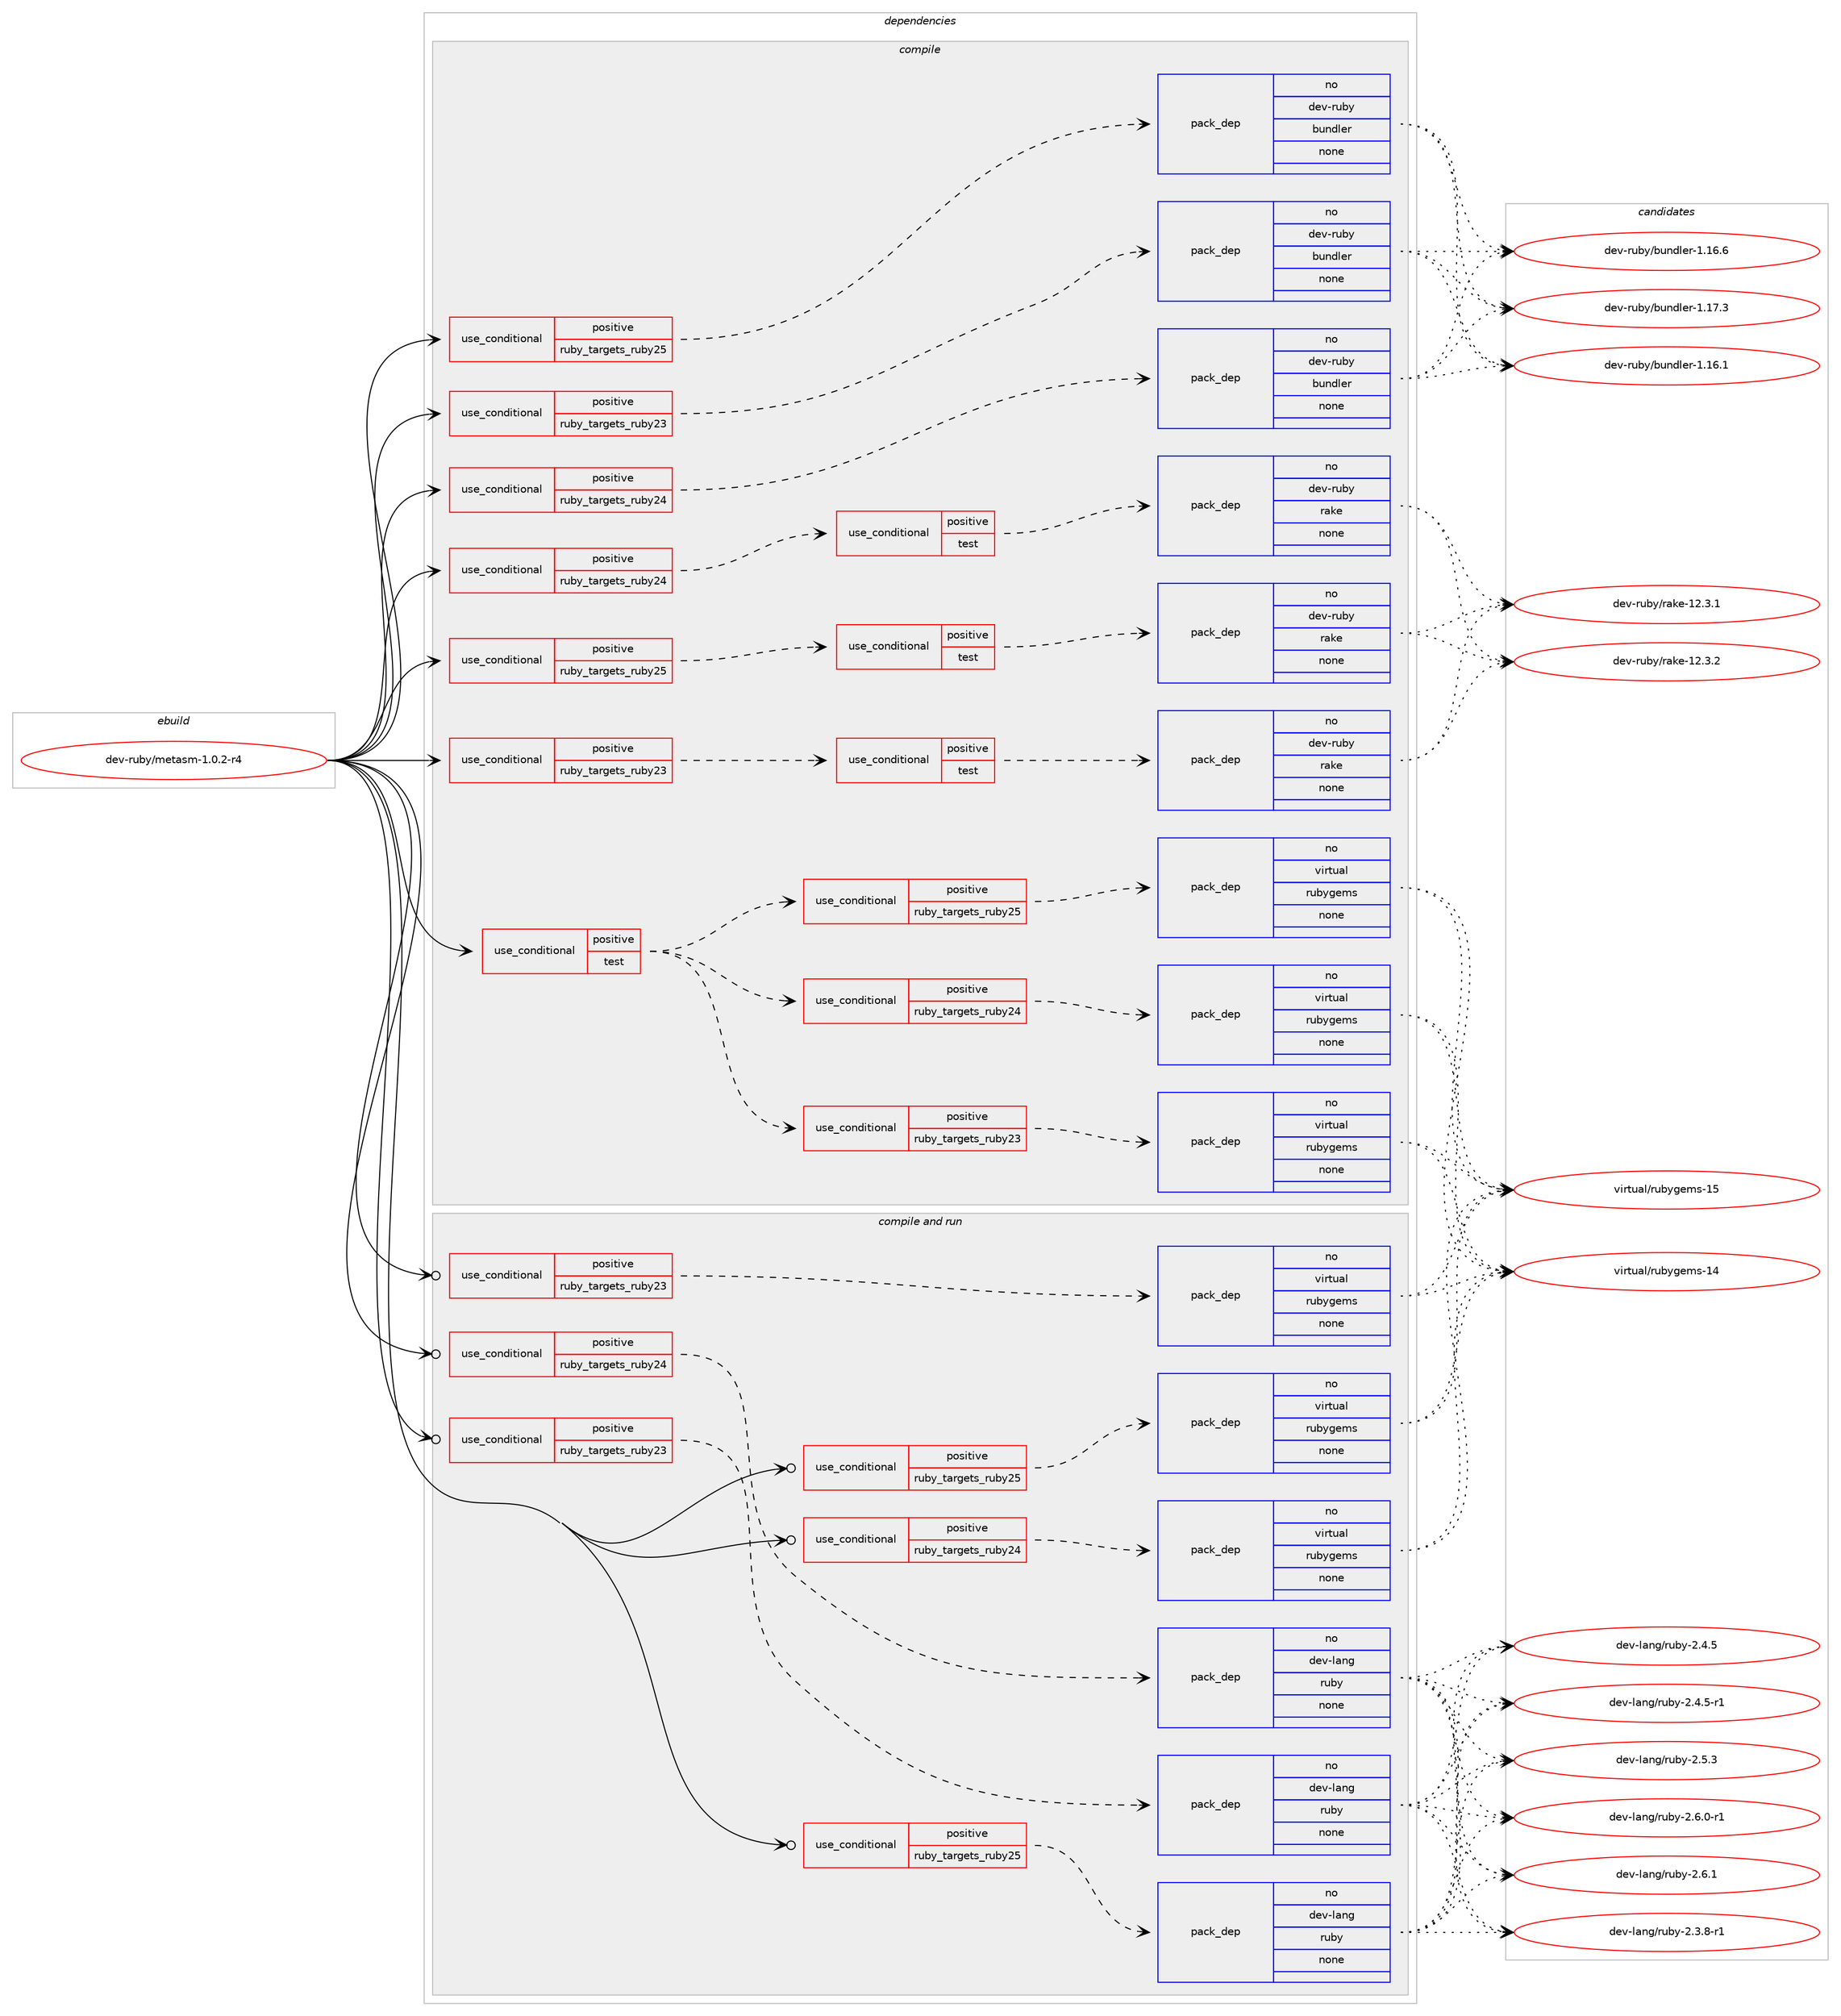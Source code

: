 digraph prolog {

# *************
# Graph options
# *************

newrank=true;
concentrate=true;
compound=true;
graph [rankdir=LR,fontname=Helvetica,fontsize=10,ranksep=1.5];#, ranksep=2.5, nodesep=0.2];
edge  [arrowhead=vee];
node  [fontname=Helvetica,fontsize=10];

# **********
# The ebuild
# **********

subgraph cluster_leftcol {
color=gray;
rank=same;
label=<<i>ebuild</i>>;
id [label="dev-ruby/metasm-1.0.2-r4", color=red, width=4, href="../dev-ruby/metasm-1.0.2-r4.svg"];
}

# ****************
# The dependencies
# ****************

subgraph cluster_midcol {
color=gray;
label=<<i>dependencies</i>>;
subgraph cluster_compile {
fillcolor="#eeeeee";
style=filled;
label=<<i>compile</i>>;
subgraph cond405353 {
dependency1503929 [label=<<TABLE BORDER="0" CELLBORDER="1" CELLSPACING="0" CELLPADDING="4"><TR><TD ROWSPAN="3" CELLPADDING="10">use_conditional</TD></TR><TR><TD>positive</TD></TR><TR><TD>ruby_targets_ruby23</TD></TR></TABLE>>, shape=none, color=red];
subgraph cond405354 {
dependency1503930 [label=<<TABLE BORDER="0" CELLBORDER="1" CELLSPACING="0" CELLPADDING="4"><TR><TD ROWSPAN="3" CELLPADDING="10">use_conditional</TD></TR><TR><TD>positive</TD></TR><TR><TD>test</TD></TR></TABLE>>, shape=none, color=red];
subgraph pack1075115 {
dependency1503931 [label=<<TABLE BORDER="0" CELLBORDER="1" CELLSPACING="0" CELLPADDING="4" WIDTH="220"><TR><TD ROWSPAN="6" CELLPADDING="30">pack_dep</TD></TR><TR><TD WIDTH="110">no</TD></TR><TR><TD>dev-ruby</TD></TR><TR><TD>rake</TD></TR><TR><TD>none</TD></TR><TR><TD></TD></TR></TABLE>>, shape=none, color=blue];
}
dependency1503930:e -> dependency1503931:w [weight=20,style="dashed",arrowhead="vee"];
}
dependency1503929:e -> dependency1503930:w [weight=20,style="dashed",arrowhead="vee"];
}
id:e -> dependency1503929:w [weight=20,style="solid",arrowhead="vee"];
subgraph cond405355 {
dependency1503932 [label=<<TABLE BORDER="0" CELLBORDER="1" CELLSPACING="0" CELLPADDING="4"><TR><TD ROWSPAN="3" CELLPADDING="10">use_conditional</TD></TR><TR><TD>positive</TD></TR><TR><TD>ruby_targets_ruby23</TD></TR></TABLE>>, shape=none, color=red];
subgraph pack1075116 {
dependency1503933 [label=<<TABLE BORDER="0" CELLBORDER="1" CELLSPACING="0" CELLPADDING="4" WIDTH="220"><TR><TD ROWSPAN="6" CELLPADDING="30">pack_dep</TD></TR><TR><TD WIDTH="110">no</TD></TR><TR><TD>dev-ruby</TD></TR><TR><TD>bundler</TD></TR><TR><TD>none</TD></TR><TR><TD></TD></TR></TABLE>>, shape=none, color=blue];
}
dependency1503932:e -> dependency1503933:w [weight=20,style="dashed",arrowhead="vee"];
}
id:e -> dependency1503932:w [weight=20,style="solid",arrowhead="vee"];
subgraph cond405356 {
dependency1503934 [label=<<TABLE BORDER="0" CELLBORDER="1" CELLSPACING="0" CELLPADDING="4"><TR><TD ROWSPAN="3" CELLPADDING="10">use_conditional</TD></TR><TR><TD>positive</TD></TR><TR><TD>ruby_targets_ruby24</TD></TR></TABLE>>, shape=none, color=red];
subgraph cond405357 {
dependency1503935 [label=<<TABLE BORDER="0" CELLBORDER="1" CELLSPACING="0" CELLPADDING="4"><TR><TD ROWSPAN="3" CELLPADDING="10">use_conditional</TD></TR><TR><TD>positive</TD></TR><TR><TD>test</TD></TR></TABLE>>, shape=none, color=red];
subgraph pack1075117 {
dependency1503936 [label=<<TABLE BORDER="0" CELLBORDER="1" CELLSPACING="0" CELLPADDING="4" WIDTH="220"><TR><TD ROWSPAN="6" CELLPADDING="30">pack_dep</TD></TR><TR><TD WIDTH="110">no</TD></TR><TR><TD>dev-ruby</TD></TR><TR><TD>rake</TD></TR><TR><TD>none</TD></TR><TR><TD></TD></TR></TABLE>>, shape=none, color=blue];
}
dependency1503935:e -> dependency1503936:w [weight=20,style="dashed",arrowhead="vee"];
}
dependency1503934:e -> dependency1503935:w [weight=20,style="dashed",arrowhead="vee"];
}
id:e -> dependency1503934:w [weight=20,style="solid",arrowhead="vee"];
subgraph cond405358 {
dependency1503937 [label=<<TABLE BORDER="0" CELLBORDER="1" CELLSPACING="0" CELLPADDING="4"><TR><TD ROWSPAN="3" CELLPADDING="10">use_conditional</TD></TR><TR><TD>positive</TD></TR><TR><TD>ruby_targets_ruby24</TD></TR></TABLE>>, shape=none, color=red];
subgraph pack1075118 {
dependency1503938 [label=<<TABLE BORDER="0" CELLBORDER="1" CELLSPACING="0" CELLPADDING="4" WIDTH="220"><TR><TD ROWSPAN="6" CELLPADDING="30">pack_dep</TD></TR><TR><TD WIDTH="110">no</TD></TR><TR><TD>dev-ruby</TD></TR><TR><TD>bundler</TD></TR><TR><TD>none</TD></TR><TR><TD></TD></TR></TABLE>>, shape=none, color=blue];
}
dependency1503937:e -> dependency1503938:w [weight=20,style="dashed",arrowhead="vee"];
}
id:e -> dependency1503937:w [weight=20,style="solid",arrowhead="vee"];
subgraph cond405359 {
dependency1503939 [label=<<TABLE BORDER="0" CELLBORDER="1" CELLSPACING="0" CELLPADDING="4"><TR><TD ROWSPAN="3" CELLPADDING="10">use_conditional</TD></TR><TR><TD>positive</TD></TR><TR><TD>ruby_targets_ruby25</TD></TR></TABLE>>, shape=none, color=red];
subgraph cond405360 {
dependency1503940 [label=<<TABLE BORDER="0" CELLBORDER="1" CELLSPACING="0" CELLPADDING="4"><TR><TD ROWSPAN="3" CELLPADDING="10">use_conditional</TD></TR><TR><TD>positive</TD></TR><TR><TD>test</TD></TR></TABLE>>, shape=none, color=red];
subgraph pack1075119 {
dependency1503941 [label=<<TABLE BORDER="0" CELLBORDER="1" CELLSPACING="0" CELLPADDING="4" WIDTH="220"><TR><TD ROWSPAN="6" CELLPADDING="30">pack_dep</TD></TR><TR><TD WIDTH="110">no</TD></TR><TR><TD>dev-ruby</TD></TR><TR><TD>rake</TD></TR><TR><TD>none</TD></TR><TR><TD></TD></TR></TABLE>>, shape=none, color=blue];
}
dependency1503940:e -> dependency1503941:w [weight=20,style="dashed",arrowhead="vee"];
}
dependency1503939:e -> dependency1503940:w [weight=20,style="dashed",arrowhead="vee"];
}
id:e -> dependency1503939:w [weight=20,style="solid",arrowhead="vee"];
subgraph cond405361 {
dependency1503942 [label=<<TABLE BORDER="0" CELLBORDER="1" CELLSPACING="0" CELLPADDING="4"><TR><TD ROWSPAN="3" CELLPADDING="10">use_conditional</TD></TR><TR><TD>positive</TD></TR><TR><TD>ruby_targets_ruby25</TD></TR></TABLE>>, shape=none, color=red];
subgraph pack1075120 {
dependency1503943 [label=<<TABLE BORDER="0" CELLBORDER="1" CELLSPACING="0" CELLPADDING="4" WIDTH="220"><TR><TD ROWSPAN="6" CELLPADDING="30">pack_dep</TD></TR><TR><TD WIDTH="110">no</TD></TR><TR><TD>dev-ruby</TD></TR><TR><TD>bundler</TD></TR><TR><TD>none</TD></TR><TR><TD></TD></TR></TABLE>>, shape=none, color=blue];
}
dependency1503942:e -> dependency1503943:w [weight=20,style="dashed",arrowhead="vee"];
}
id:e -> dependency1503942:w [weight=20,style="solid",arrowhead="vee"];
subgraph cond405362 {
dependency1503944 [label=<<TABLE BORDER="0" CELLBORDER="1" CELLSPACING="0" CELLPADDING="4"><TR><TD ROWSPAN="3" CELLPADDING="10">use_conditional</TD></TR><TR><TD>positive</TD></TR><TR><TD>test</TD></TR></TABLE>>, shape=none, color=red];
subgraph cond405363 {
dependency1503945 [label=<<TABLE BORDER="0" CELLBORDER="1" CELLSPACING="0" CELLPADDING="4"><TR><TD ROWSPAN="3" CELLPADDING="10">use_conditional</TD></TR><TR><TD>positive</TD></TR><TR><TD>ruby_targets_ruby23</TD></TR></TABLE>>, shape=none, color=red];
subgraph pack1075121 {
dependency1503946 [label=<<TABLE BORDER="0" CELLBORDER="1" CELLSPACING="0" CELLPADDING="4" WIDTH="220"><TR><TD ROWSPAN="6" CELLPADDING="30">pack_dep</TD></TR><TR><TD WIDTH="110">no</TD></TR><TR><TD>virtual</TD></TR><TR><TD>rubygems</TD></TR><TR><TD>none</TD></TR><TR><TD></TD></TR></TABLE>>, shape=none, color=blue];
}
dependency1503945:e -> dependency1503946:w [weight=20,style="dashed",arrowhead="vee"];
}
dependency1503944:e -> dependency1503945:w [weight=20,style="dashed",arrowhead="vee"];
subgraph cond405364 {
dependency1503947 [label=<<TABLE BORDER="0" CELLBORDER="1" CELLSPACING="0" CELLPADDING="4"><TR><TD ROWSPAN="3" CELLPADDING="10">use_conditional</TD></TR><TR><TD>positive</TD></TR><TR><TD>ruby_targets_ruby24</TD></TR></TABLE>>, shape=none, color=red];
subgraph pack1075122 {
dependency1503948 [label=<<TABLE BORDER="0" CELLBORDER="1" CELLSPACING="0" CELLPADDING="4" WIDTH="220"><TR><TD ROWSPAN="6" CELLPADDING="30">pack_dep</TD></TR><TR><TD WIDTH="110">no</TD></TR><TR><TD>virtual</TD></TR><TR><TD>rubygems</TD></TR><TR><TD>none</TD></TR><TR><TD></TD></TR></TABLE>>, shape=none, color=blue];
}
dependency1503947:e -> dependency1503948:w [weight=20,style="dashed",arrowhead="vee"];
}
dependency1503944:e -> dependency1503947:w [weight=20,style="dashed",arrowhead="vee"];
subgraph cond405365 {
dependency1503949 [label=<<TABLE BORDER="0" CELLBORDER="1" CELLSPACING="0" CELLPADDING="4"><TR><TD ROWSPAN="3" CELLPADDING="10">use_conditional</TD></TR><TR><TD>positive</TD></TR><TR><TD>ruby_targets_ruby25</TD></TR></TABLE>>, shape=none, color=red];
subgraph pack1075123 {
dependency1503950 [label=<<TABLE BORDER="0" CELLBORDER="1" CELLSPACING="0" CELLPADDING="4" WIDTH="220"><TR><TD ROWSPAN="6" CELLPADDING="30">pack_dep</TD></TR><TR><TD WIDTH="110">no</TD></TR><TR><TD>virtual</TD></TR><TR><TD>rubygems</TD></TR><TR><TD>none</TD></TR><TR><TD></TD></TR></TABLE>>, shape=none, color=blue];
}
dependency1503949:e -> dependency1503950:w [weight=20,style="dashed",arrowhead="vee"];
}
dependency1503944:e -> dependency1503949:w [weight=20,style="dashed",arrowhead="vee"];
}
id:e -> dependency1503944:w [weight=20,style="solid",arrowhead="vee"];
}
subgraph cluster_compileandrun {
fillcolor="#eeeeee";
style=filled;
label=<<i>compile and run</i>>;
subgraph cond405366 {
dependency1503951 [label=<<TABLE BORDER="0" CELLBORDER="1" CELLSPACING="0" CELLPADDING="4"><TR><TD ROWSPAN="3" CELLPADDING="10">use_conditional</TD></TR><TR><TD>positive</TD></TR><TR><TD>ruby_targets_ruby23</TD></TR></TABLE>>, shape=none, color=red];
subgraph pack1075124 {
dependency1503952 [label=<<TABLE BORDER="0" CELLBORDER="1" CELLSPACING="0" CELLPADDING="4" WIDTH="220"><TR><TD ROWSPAN="6" CELLPADDING="30">pack_dep</TD></TR><TR><TD WIDTH="110">no</TD></TR><TR><TD>dev-lang</TD></TR><TR><TD>ruby</TD></TR><TR><TD>none</TD></TR><TR><TD></TD></TR></TABLE>>, shape=none, color=blue];
}
dependency1503951:e -> dependency1503952:w [weight=20,style="dashed",arrowhead="vee"];
}
id:e -> dependency1503951:w [weight=20,style="solid",arrowhead="odotvee"];
subgraph cond405367 {
dependency1503953 [label=<<TABLE BORDER="0" CELLBORDER="1" CELLSPACING="0" CELLPADDING="4"><TR><TD ROWSPAN="3" CELLPADDING="10">use_conditional</TD></TR><TR><TD>positive</TD></TR><TR><TD>ruby_targets_ruby23</TD></TR></TABLE>>, shape=none, color=red];
subgraph pack1075125 {
dependency1503954 [label=<<TABLE BORDER="0" CELLBORDER="1" CELLSPACING="0" CELLPADDING="4" WIDTH="220"><TR><TD ROWSPAN="6" CELLPADDING="30">pack_dep</TD></TR><TR><TD WIDTH="110">no</TD></TR><TR><TD>virtual</TD></TR><TR><TD>rubygems</TD></TR><TR><TD>none</TD></TR><TR><TD></TD></TR></TABLE>>, shape=none, color=blue];
}
dependency1503953:e -> dependency1503954:w [weight=20,style="dashed",arrowhead="vee"];
}
id:e -> dependency1503953:w [weight=20,style="solid",arrowhead="odotvee"];
subgraph cond405368 {
dependency1503955 [label=<<TABLE BORDER="0" CELLBORDER="1" CELLSPACING="0" CELLPADDING="4"><TR><TD ROWSPAN="3" CELLPADDING="10">use_conditional</TD></TR><TR><TD>positive</TD></TR><TR><TD>ruby_targets_ruby24</TD></TR></TABLE>>, shape=none, color=red];
subgraph pack1075126 {
dependency1503956 [label=<<TABLE BORDER="0" CELLBORDER="1" CELLSPACING="0" CELLPADDING="4" WIDTH="220"><TR><TD ROWSPAN="6" CELLPADDING="30">pack_dep</TD></TR><TR><TD WIDTH="110">no</TD></TR><TR><TD>dev-lang</TD></TR><TR><TD>ruby</TD></TR><TR><TD>none</TD></TR><TR><TD></TD></TR></TABLE>>, shape=none, color=blue];
}
dependency1503955:e -> dependency1503956:w [weight=20,style="dashed",arrowhead="vee"];
}
id:e -> dependency1503955:w [weight=20,style="solid",arrowhead="odotvee"];
subgraph cond405369 {
dependency1503957 [label=<<TABLE BORDER="0" CELLBORDER="1" CELLSPACING="0" CELLPADDING="4"><TR><TD ROWSPAN="3" CELLPADDING="10">use_conditional</TD></TR><TR><TD>positive</TD></TR><TR><TD>ruby_targets_ruby24</TD></TR></TABLE>>, shape=none, color=red];
subgraph pack1075127 {
dependency1503958 [label=<<TABLE BORDER="0" CELLBORDER="1" CELLSPACING="0" CELLPADDING="4" WIDTH="220"><TR><TD ROWSPAN="6" CELLPADDING="30">pack_dep</TD></TR><TR><TD WIDTH="110">no</TD></TR><TR><TD>virtual</TD></TR><TR><TD>rubygems</TD></TR><TR><TD>none</TD></TR><TR><TD></TD></TR></TABLE>>, shape=none, color=blue];
}
dependency1503957:e -> dependency1503958:w [weight=20,style="dashed",arrowhead="vee"];
}
id:e -> dependency1503957:w [weight=20,style="solid",arrowhead="odotvee"];
subgraph cond405370 {
dependency1503959 [label=<<TABLE BORDER="0" CELLBORDER="1" CELLSPACING="0" CELLPADDING="4"><TR><TD ROWSPAN="3" CELLPADDING="10">use_conditional</TD></TR><TR><TD>positive</TD></TR><TR><TD>ruby_targets_ruby25</TD></TR></TABLE>>, shape=none, color=red];
subgraph pack1075128 {
dependency1503960 [label=<<TABLE BORDER="0" CELLBORDER="1" CELLSPACING="0" CELLPADDING="4" WIDTH="220"><TR><TD ROWSPAN="6" CELLPADDING="30">pack_dep</TD></TR><TR><TD WIDTH="110">no</TD></TR><TR><TD>dev-lang</TD></TR><TR><TD>ruby</TD></TR><TR><TD>none</TD></TR><TR><TD></TD></TR></TABLE>>, shape=none, color=blue];
}
dependency1503959:e -> dependency1503960:w [weight=20,style="dashed",arrowhead="vee"];
}
id:e -> dependency1503959:w [weight=20,style="solid",arrowhead="odotvee"];
subgraph cond405371 {
dependency1503961 [label=<<TABLE BORDER="0" CELLBORDER="1" CELLSPACING="0" CELLPADDING="4"><TR><TD ROWSPAN="3" CELLPADDING="10">use_conditional</TD></TR><TR><TD>positive</TD></TR><TR><TD>ruby_targets_ruby25</TD></TR></TABLE>>, shape=none, color=red];
subgraph pack1075129 {
dependency1503962 [label=<<TABLE BORDER="0" CELLBORDER="1" CELLSPACING="0" CELLPADDING="4" WIDTH="220"><TR><TD ROWSPAN="6" CELLPADDING="30">pack_dep</TD></TR><TR><TD WIDTH="110">no</TD></TR><TR><TD>virtual</TD></TR><TR><TD>rubygems</TD></TR><TR><TD>none</TD></TR><TR><TD></TD></TR></TABLE>>, shape=none, color=blue];
}
dependency1503961:e -> dependency1503962:w [weight=20,style="dashed",arrowhead="vee"];
}
id:e -> dependency1503961:w [weight=20,style="solid",arrowhead="odotvee"];
}
subgraph cluster_run {
fillcolor="#eeeeee";
style=filled;
label=<<i>run</i>>;
}
}

# **************
# The candidates
# **************

subgraph cluster_choices {
rank=same;
color=gray;
label=<<i>candidates</i>>;

subgraph choice1075115 {
color=black;
nodesep=1;
choice1001011184511411798121471149710710145495046514649 [label="dev-ruby/rake-12.3.1", color=red, width=4,href="../dev-ruby/rake-12.3.1.svg"];
choice1001011184511411798121471149710710145495046514650 [label="dev-ruby/rake-12.3.2", color=red, width=4,href="../dev-ruby/rake-12.3.2.svg"];
dependency1503931:e -> choice1001011184511411798121471149710710145495046514649:w [style=dotted,weight="100"];
dependency1503931:e -> choice1001011184511411798121471149710710145495046514650:w [style=dotted,weight="100"];
}
subgraph choice1075116 {
color=black;
nodesep=1;
choice1001011184511411798121479811711010010810111445494649544649 [label="dev-ruby/bundler-1.16.1", color=red, width=4,href="../dev-ruby/bundler-1.16.1.svg"];
choice1001011184511411798121479811711010010810111445494649544654 [label="dev-ruby/bundler-1.16.6", color=red, width=4,href="../dev-ruby/bundler-1.16.6.svg"];
choice1001011184511411798121479811711010010810111445494649554651 [label="dev-ruby/bundler-1.17.3", color=red, width=4,href="../dev-ruby/bundler-1.17.3.svg"];
dependency1503933:e -> choice1001011184511411798121479811711010010810111445494649544649:w [style=dotted,weight="100"];
dependency1503933:e -> choice1001011184511411798121479811711010010810111445494649544654:w [style=dotted,weight="100"];
dependency1503933:e -> choice1001011184511411798121479811711010010810111445494649554651:w [style=dotted,weight="100"];
}
subgraph choice1075117 {
color=black;
nodesep=1;
choice1001011184511411798121471149710710145495046514649 [label="dev-ruby/rake-12.3.1", color=red, width=4,href="../dev-ruby/rake-12.3.1.svg"];
choice1001011184511411798121471149710710145495046514650 [label="dev-ruby/rake-12.3.2", color=red, width=4,href="../dev-ruby/rake-12.3.2.svg"];
dependency1503936:e -> choice1001011184511411798121471149710710145495046514649:w [style=dotted,weight="100"];
dependency1503936:e -> choice1001011184511411798121471149710710145495046514650:w [style=dotted,weight="100"];
}
subgraph choice1075118 {
color=black;
nodesep=1;
choice1001011184511411798121479811711010010810111445494649544649 [label="dev-ruby/bundler-1.16.1", color=red, width=4,href="../dev-ruby/bundler-1.16.1.svg"];
choice1001011184511411798121479811711010010810111445494649544654 [label="dev-ruby/bundler-1.16.6", color=red, width=4,href="../dev-ruby/bundler-1.16.6.svg"];
choice1001011184511411798121479811711010010810111445494649554651 [label="dev-ruby/bundler-1.17.3", color=red, width=4,href="../dev-ruby/bundler-1.17.3.svg"];
dependency1503938:e -> choice1001011184511411798121479811711010010810111445494649544649:w [style=dotted,weight="100"];
dependency1503938:e -> choice1001011184511411798121479811711010010810111445494649544654:w [style=dotted,weight="100"];
dependency1503938:e -> choice1001011184511411798121479811711010010810111445494649554651:w [style=dotted,weight="100"];
}
subgraph choice1075119 {
color=black;
nodesep=1;
choice1001011184511411798121471149710710145495046514649 [label="dev-ruby/rake-12.3.1", color=red, width=4,href="../dev-ruby/rake-12.3.1.svg"];
choice1001011184511411798121471149710710145495046514650 [label="dev-ruby/rake-12.3.2", color=red, width=4,href="../dev-ruby/rake-12.3.2.svg"];
dependency1503941:e -> choice1001011184511411798121471149710710145495046514649:w [style=dotted,weight="100"];
dependency1503941:e -> choice1001011184511411798121471149710710145495046514650:w [style=dotted,weight="100"];
}
subgraph choice1075120 {
color=black;
nodesep=1;
choice1001011184511411798121479811711010010810111445494649544649 [label="dev-ruby/bundler-1.16.1", color=red, width=4,href="../dev-ruby/bundler-1.16.1.svg"];
choice1001011184511411798121479811711010010810111445494649544654 [label="dev-ruby/bundler-1.16.6", color=red, width=4,href="../dev-ruby/bundler-1.16.6.svg"];
choice1001011184511411798121479811711010010810111445494649554651 [label="dev-ruby/bundler-1.17.3", color=red, width=4,href="../dev-ruby/bundler-1.17.3.svg"];
dependency1503943:e -> choice1001011184511411798121479811711010010810111445494649544649:w [style=dotted,weight="100"];
dependency1503943:e -> choice1001011184511411798121479811711010010810111445494649544654:w [style=dotted,weight="100"];
dependency1503943:e -> choice1001011184511411798121479811711010010810111445494649554651:w [style=dotted,weight="100"];
}
subgraph choice1075121 {
color=black;
nodesep=1;
choice118105114116117971084711411798121103101109115454952 [label="virtual/rubygems-14", color=red, width=4,href="../virtual/rubygems-14.svg"];
choice118105114116117971084711411798121103101109115454953 [label="virtual/rubygems-15", color=red, width=4,href="../virtual/rubygems-15.svg"];
dependency1503946:e -> choice118105114116117971084711411798121103101109115454952:w [style=dotted,weight="100"];
dependency1503946:e -> choice118105114116117971084711411798121103101109115454953:w [style=dotted,weight="100"];
}
subgraph choice1075122 {
color=black;
nodesep=1;
choice118105114116117971084711411798121103101109115454952 [label="virtual/rubygems-14", color=red, width=4,href="../virtual/rubygems-14.svg"];
choice118105114116117971084711411798121103101109115454953 [label="virtual/rubygems-15", color=red, width=4,href="../virtual/rubygems-15.svg"];
dependency1503948:e -> choice118105114116117971084711411798121103101109115454952:w [style=dotted,weight="100"];
dependency1503948:e -> choice118105114116117971084711411798121103101109115454953:w [style=dotted,weight="100"];
}
subgraph choice1075123 {
color=black;
nodesep=1;
choice118105114116117971084711411798121103101109115454952 [label="virtual/rubygems-14", color=red, width=4,href="../virtual/rubygems-14.svg"];
choice118105114116117971084711411798121103101109115454953 [label="virtual/rubygems-15", color=red, width=4,href="../virtual/rubygems-15.svg"];
dependency1503950:e -> choice118105114116117971084711411798121103101109115454952:w [style=dotted,weight="100"];
dependency1503950:e -> choice118105114116117971084711411798121103101109115454953:w [style=dotted,weight="100"];
}
subgraph choice1075124 {
color=black;
nodesep=1;
choice100101118451089711010347114117981214550465146564511449 [label="dev-lang/ruby-2.3.8-r1", color=red, width=4,href="../dev-lang/ruby-2.3.8-r1.svg"];
choice10010111845108971101034711411798121455046524653 [label="dev-lang/ruby-2.4.5", color=red, width=4,href="../dev-lang/ruby-2.4.5.svg"];
choice100101118451089711010347114117981214550465246534511449 [label="dev-lang/ruby-2.4.5-r1", color=red, width=4,href="../dev-lang/ruby-2.4.5-r1.svg"];
choice10010111845108971101034711411798121455046534651 [label="dev-lang/ruby-2.5.3", color=red, width=4,href="../dev-lang/ruby-2.5.3.svg"];
choice100101118451089711010347114117981214550465446484511449 [label="dev-lang/ruby-2.6.0-r1", color=red, width=4,href="../dev-lang/ruby-2.6.0-r1.svg"];
choice10010111845108971101034711411798121455046544649 [label="dev-lang/ruby-2.6.1", color=red, width=4,href="../dev-lang/ruby-2.6.1.svg"];
dependency1503952:e -> choice100101118451089711010347114117981214550465146564511449:w [style=dotted,weight="100"];
dependency1503952:e -> choice10010111845108971101034711411798121455046524653:w [style=dotted,weight="100"];
dependency1503952:e -> choice100101118451089711010347114117981214550465246534511449:w [style=dotted,weight="100"];
dependency1503952:e -> choice10010111845108971101034711411798121455046534651:w [style=dotted,weight="100"];
dependency1503952:e -> choice100101118451089711010347114117981214550465446484511449:w [style=dotted,weight="100"];
dependency1503952:e -> choice10010111845108971101034711411798121455046544649:w [style=dotted,weight="100"];
}
subgraph choice1075125 {
color=black;
nodesep=1;
choice118105114116117971084711411798121103101109115454952 [label="virtual/rubygems-14", color=red, width=4,href="../virtual/rubygems-14.svg"];
choice118105114116117971084711411798121103101109115454953 [label="virtual/rubygems-15", color=red, width=4,href="../virtual/rubygems-15.svg"];
dependency1503954:e -> choice118105114116117971084711411798121103101109115454952:w [style=dotted,weight="100"];
dependency1503954:e -> choice118105114116117971084711411798121103101109115454953:w [style=dotted,weight="100"];
}
subgraph choice1075126 {
color=black;
nodesep=1;
choice100101118451089711010347114117981214550465146564511449 [label="dev-lang/ruby-2.3.8-r1", color=red, width=4,href="../dev-lang/ruby-2.3.8-r1.svg"];
choice10010111845108971101034711411798121455046524653 [label="dev-lang/ruby-2.4.5", color=red, width=4,href="../dev-lang/ruby-2.4.5.svg"];
choice100101118451089711010347114117981214550465246534511449 [label="dev-lang/ruby-2.4.5-r1", color=red, width=4,href="../dev-lang/ruby-2.4.5-r1.svg"];
choice10010111845108971101034711411798121455046534651 [label="dev-lang/ruby-2.5.3", color=red, width=4,href="../dev-lang/ruby-2.5.3.svg"];
choice100101118451089711010347114117981214550465446484511449 [label="dev-lang/ruby-2.6.0-r1", color=red, width=4,href="../dev-lang/ruby-2.6.0-r1.svg"];
choice10010111845108971101034711411798121455046544649 [label="dev-lang/ruby-2.6.1", color=red, width=4,href="../dev-lang/ruby-2.6.1.svg"];
dependency1503956:e -> choice100101118451089711010347114117981214550465146564511449:w [style=dotted,weight="100"];
dependency1503956:e -> choice10010111845108971101034711411798121455046524653:w [style=dotted,weight="100"];
dependency1503956:e -> choice100101118451089711010347114117981214550465246534511449:w [style=dotted,weight="100"];
dependency1503956:e -> choice10010111845108971101034711411798121455046534651:w [style=dotted,weight="100"];
dependency1503956:e -> choice100101118451089711010347114117981214550465446484511449:w [style=dotted,weight="100"];
dependency1503956:e -> choice10010111845108971101034711411798121455046544649:w [style=dotted,weight="100"];
}
subgraph choice1075127 {
color=black;
nodesep=1;
choice118105114116117971084711411798121103101109115454952 [label="virtual/rubygems-14", color=red, width=4,href="../virtual/rubygems-14.svg"];
choice118105114116117971084711411798121103101109115454953 [label="virtual/rubygems-15", color=red, width=4,href="../virtual/rubygems-15.svg"];
dependency1503958:e -> choice118105114116117971084711411798121103101109115454952:w [style=dotted,weight="100"];
dependency1503958:e -> choice118105114116117971084711411798121103101109115454953:w [style=dotted,weight="100"];
}
subgraph choice1075128 {
color=black;
nodesep=1;
choice100101118451089711010347114117981214550465146564511449 [label="dev-lang/ruby-2.3.8-r1", color=red, width=4,href="../dev-lang/ruby-2.3.8-r1.svg"];
choice10010111845108971101034711411798121455046524653 [label="dev-lang/ruby-2.4.5", color=red, width=4,href="../dev-lang/ruby-2.4.5.svg"];
choice100101118451089711010347114117981214550465246534511449 [label="dev-lang/ruby-2.4.5-r1", color=red, width=4,href="../dev-lang/ruby-2.4.5-r1.svg"];
choice10010111845108971101034711411798121455046534651 [label="dev-lang/ruby-2.5.3", color=red, width=4,href="../dev-lang/ruby-2.5.3.svg"];
choice100101118451089711010347114117981214550465446484511449 [label="dev-lang/ruby-2.6.0-r1", color=red, width=4,href="../dev-lang/ruby-2.6.0-r1.svg"];
choice10010111845108971101034711411798121455046544649 [label="dev-lang/ruby-2.6.1", color=red, width=4,href="../dev-lang/ruby-2.6.1.svg"];
dependency1503960:e -> choice100101118451089711010347114117981214550465146564511449:w [style=dotted,weight="100"];
dependency1503960:e -> choice10010111845108971101034711411798121455046524653:w [style=dotted,weight="100"];
dependency1503960:e -> choice100101118451089711010347114117981214550465246534511449:w [style=dotted,weight="100"];
dependency1503960:e -> choice10010111845108971101034711411798121455046534651:w [style=dotted,weight="100"];
dependency1503960:e -> choice100101118451089711010347114117981214550465446484511449:w [style=dotted,weight="100"];
dependency1503960:e -> choice10010111845108971101034711411798121455046544649:w [style=dotted,weight="100"];
}
subgraph choice1075129 {
color=black;
nodesep=1;
choice118105114116117971084711411798121103101109115454952 [label="virtual/rubygems-14", color=red, width=4,href="../virtual/rubygems-14.svg"];
choice118105114116117971084711411798121103101109115454953 [label="virtual/rubygems-15", color=red, width=4,href="../virtual/rubygems-15.svg"];
dependency1503962:e -> choice118105114116117971084711411798121103101109115454952:w [style=dotted,weight="100"];
dependency1503962:e -> choice118105114116117971084711411798121103101109115454953:w [style=dotted,weight="100"];
}
}

}
